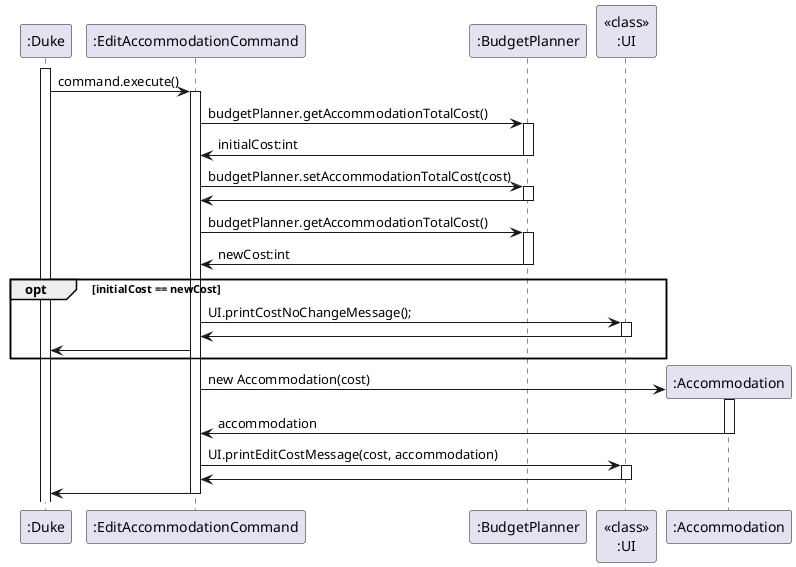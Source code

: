 @startuml
'https://plantuml.com/sequence-diagram
activate ":Duke"
":Duke" -> ":EditAccommodationCommand" : command.execute()
activate ":EditAccommodationCommand"
":EditAccommodationCommand" -> ":BudgetPlanner" : budgetPlanner.getAccommodationTotalCost()
activate ":BudgetPlanner"
":EditAccommodationCommand" <- ":BudgetPlanner" : initialCost:int
deactivate ":BudgetPlanner"
":EditAccommodationCommand" -> ":BudgetPlanner" : budgetPlanner.setAccommodationTotalCost(cost)
activate ":BudgetPlanner"
":EditAccommodationCommand" <- ":BudgetPlanner"
deactivate ":BudgetPlanner"
":EditAccommodationCommand" -> ":BudgetPlanner" : budgetPlanner.getAccommodationTotalCost()
activate ":BudgetPlanner"
":EditAccommodationCommand" <- ":BudgetPlanner" : newCost:int
deactivate ":BudgetPlanner"
opt initialCost == newCost
":EditAccommodationCommand" -> "<<class>>\n:UI" : UI.printCostNoChangeMessage();
activate "<<class>>\n:UI"
":EditAccommodationCommand" <- "<<class>>\n:UI"
deactivate "<<class>>\n:UI"
":EditAccommodationCommand" -> ":Duke"
end
create ":Accommodation"
":EditAccommodationCommand" -> ":Accommodation" : new Accommodation(cost)
activate ":Accommodation"
":EditAccommodationCommand" <- ":Accommodation" : accommodation
deactivate ":Accommodation"
":EditAccommodationCommand" -> "<<class>>\n:UI" : UI.printEditCostMessage(cost, accommodation)
activate "<<class>>\n:UI"
":EditAccommodationCommand" <- "<<class>>\n:UI"
deactivate "<<class>>\n:UI"
":EditAccommodationCommand" -> ":Duke"
deactivate ":EditAccommodationCommand"
@enduml